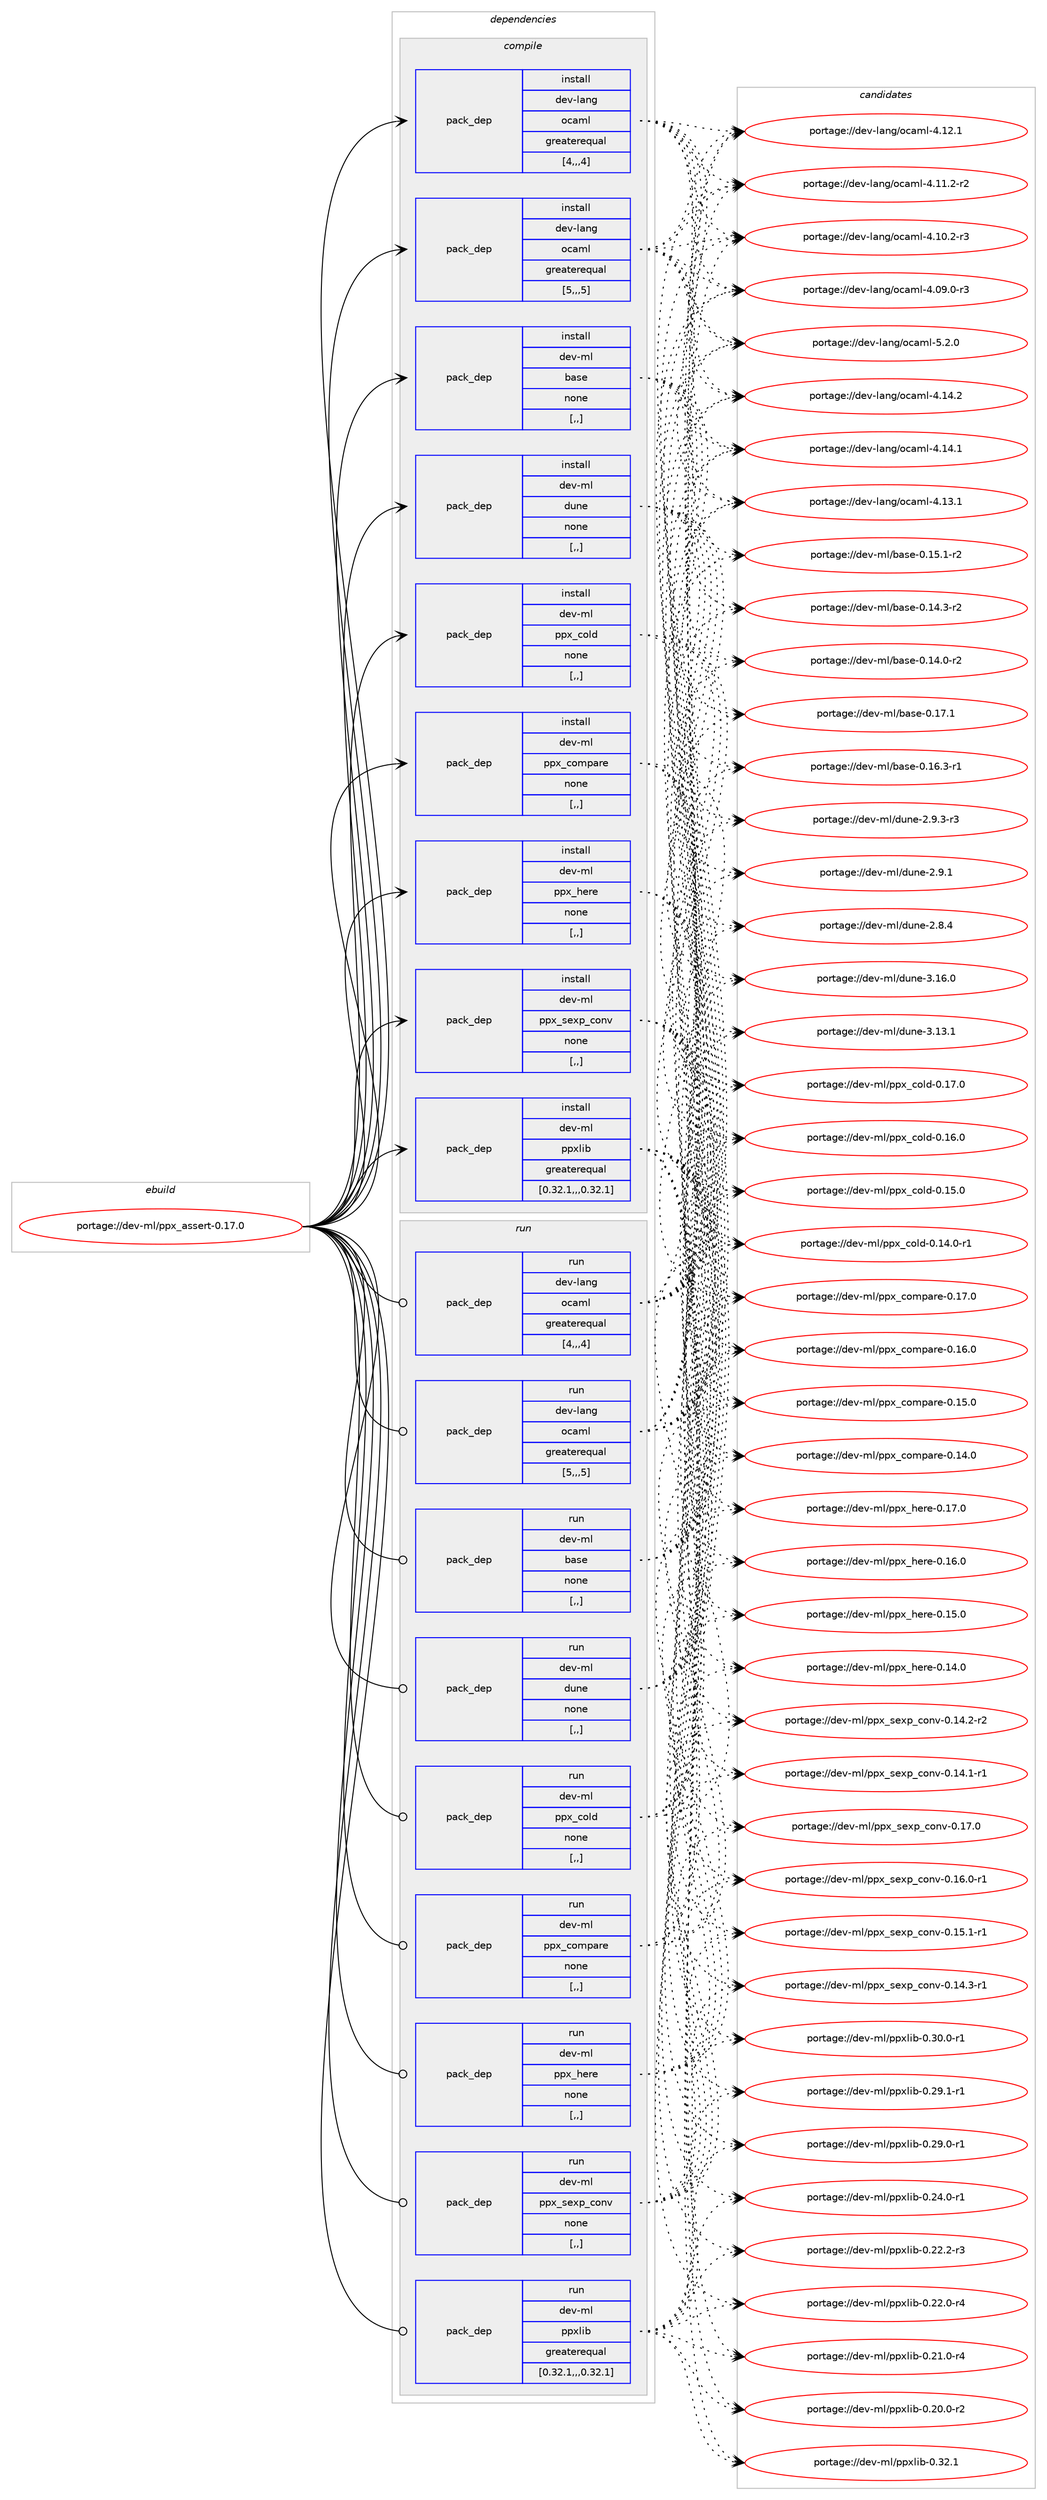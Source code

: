 digraph prolog {

# *************
# Graph options
# *************

newrank=true;
concentrate=true;
compound=true;
graph [rankdir=LR,fontname=Helvetica,fontsize=10,ranksep=1.5];#, ranksep=2.5, nodesep=0.2];
edge  [arrowhead=vee];
node  [fontname=Helvetica,fontsize=10];

# **********
# The ebuild
# **********

subgraph cluster_leftcol {
color=gray;
label=<<i>ebuild</i>>;
id [label="portage://dev-ml/ppx_assert-0.17.0", color=red, width=4, href="../dev-ml/ppx_assert-0.17.0.svg"];
}

# ****************
# The dependencies
# ****************

subgraph cluster_midcol {
color=gray;
label=<<i>dependencies</i>>;
subgraph cluster_compile {
fillcolor="#eeeeee";
style=filled;
label=<<i>compile</i>>;
subgraph pack451552 {
dependency616321 [label=<<TABLE BORDER="0" CELLBORDER="1" CELLSPACING="0" CELLPADDING="4" WIDTH="220"><TR><TD ROWSPAN="6" CELLPADDING="30">pack_dep</TD></TR><TR><TD WIDTH="110">install</TD></TR><TR><TD>dev-lang</TD></TR><TR><TD>ocaml</TD></TR><TR><TD>greaterequal</TD></TR><TR><TD>[4,,,4]</TD></TR></TABLE>>, shape=none, color=blue];
}
id:e -> dependency616321:w [weight=20,style="solid",arrowhead="vee"];
subgraph pack451553 {
dependency616322 [label=<<TABLE BORDER="0" CELLBORDER="1" CELLSPACING="0" CELLPADDING="4" WIDTH="220"><TR><TD ROWSPAN="6" CELLPADDING="30">pack_dep</TD></TR><TR><TD WIDTH="110">install</TD></TR><TR><TD>dev-lang</TD></TR><TR><TD>ocaml</TD></TR><TR><TD>greaterequal</TD></TR><TR><TD>[5,,,5]</TD></TR></TABLE>>, shape=none, color=blue];
}
id:e -> dependency616322:w [weight=20,style="solid",arrowhead="vee"];
subgraph pack451554 {
dependency616323 [label=<<TABLE BORDER="0" CELLBORDER="1" CELLSPACING="0" CELLPADDING="4" WIDTH="220"><TR><TD ROWSPAN="6" CELLPADDING="30">pack_dep</TD></TR><TR><TD WIDTH="110">install</TD></TR><TR><TD>dev-ml</TD></TR><TR><TD>base</TD></TR><TR><TD>none</TD></TR><TR><TD>[,,]</TD></TR></TABLE>>, shape=none, color=blue];
}
id:e -> dependency616323:w [weight=20,style="solid",arrowhead="vee"];
subgraph pack451555 {
dependency616324 [label=<<TABLE BORDER="0" CELLBORDER="1" CELLSPACING="0" CELLPADDING="4" WIDTH="220"><TR><TD ROWSPAN="6" CELLPADDING="30">pack_dep</TD></TR><TR><TD WIDTH="110">install</TD></TR><TR><TD>dev-ml</TD></TR><TR><TD>dune</TD></TR><TR><TD>none</TD></TR><TR><TD>[,,]</TD></TR></TABLE>>, shape=none, color=blue];
}
id:e -> dependency616324:w [weight=20,style="solid",arrowhead="vee"];
subgraph pack451556 {
dependency616325 [label=<<TABLE BORDER="0" CELLBORDER="1" CELLSPACING="0" CELLPADDING="4" WIDTH="220"><TR><TD ROWSPAN="6" CELLPADDING="30">pack_dep</TD></TR><TR><TD WIDTH="110">install</TD></TR><TR><TD>dev-ml</TD></TR><TR><TD>ppx_cold</TD></TR><TR><TD>none</TD></TR><TR><TD>[,,]</TD></TR></TABLE>>, shape=none, color=blue];
}
id:e -> dependency616325:w [weight=20,style="solid",arrowhead="vee"];
subgraph pack451557 {
dependency616326 [label=<<TABLE BORDER="0" CELLBORDER="1" CELLSPACING="0" CELLPADDING="4" WIDTH="220"><TR><TD ROWSPAN="6" CELLPADDING="30">pack_dep</TD></TR><TR><TD WIDTH="110">install</TD></TR><TR><TD>dev-ml</TD></TR><TR><TD>ppx_compare</TD></TR><TR><TD>none</TD></TR><TR><TD>[,,]</TD></TR></TABLE>>, shape=none, color=blue];
}
id:e -> dependency616326:w [weight=20,style="solid",arrowhead="vee"];
subgraph pack451558 {
dependency616327 [label=<<TABLE BORDER="0" CELLBORDER="1" CELLSPACING="0" CELLPADDING="4" WIDTH="220"><TR><TD ROWSPAN="6" CELLPADDING="30">pack_dep</TD></TR><TR><TD WIDTH="110">install</TD></TR><TR><TD>dev-ml</TD></TR><TR><TD>ppx_here</TD></TR><TR><TD>none</TD></TR><TR><TD>[,,]</TD></TR></TABLE>>, shape=none, color=blue];
}
id:e -> dependency616327:w [weight=20,style="solid",arrowhead="vee"];
subgraph pack451559 {
dependency616328 [label=<<TABLE BORDER="0" CELLBORDER="1" CELLSPACING="0" CELLPADDING="4" WIDTH="220"><TR><TD ROWSPAN="6" CELLPADDING="30">pack_dep</TD></TR><TR><TD WIDTH="110">install</TD></TR><TR><TD>dev-ml</TD></TR><TR><TD>ppx_sexp_conv</TD></TR><TR><TD>none</TD></TR><TR><TD>[,,]</TD></TR></TABLE>>, shape=none, color=blue];
}
id:e -> dependency616328:w [weight=20,style="solid",arrowhead="vee"];
subgraph pack451560 {
dependency616329 [label=<<TABLE BORDER="0" CELLBORDER="1" CELLSPACING="0" CELLPADDING="4" WIDTH="220"><TR><TD ROWSPAN="6" CELLPADDING="30">pack_dep</TD></TR><TR><TD WIDTH="110">install</TD></TR><TR><TD>dev-ml</TD></TR><TR><TD>ppxlib</TD></TR><TR><TD>greaterequal</TD></TR><TR><TD>[0.32.1,,,0.32.1]</TD></TR></TABLE>>, shape=none, color=blue];
}
id:e -> dependency616329:w [weight=20,style="solid",arrowhead="vee"];
}
subgraph cluster_compileandrun {
fillcolor="#eeeeee";
style=filled;
label=<<i>compile and run</i>>;
}
subgraph cluster_run {
fillcolor="#eeeeee";
style=filled;
label=<<i>run</i>>;
subgraph pack451561 {
dependency616330 [label=<<TABLE BORDER="0" CELLBORDER="1" CELLSPACING="0" CELLPADDING="4" WIDTH="220"><TR><TD ROWSPAN="6" CELLPADDING="30">pack_dep</TD></TR><TR><TD WIDTH="110">run</TD></TR><TR><TD>dev-lang</TD></TR><TR><TD>ocaml</TD></TR><TR><TD>greaterequal</TD></TR><TR><TD>[4,,,4]</TD></TR></TABLE>>, shape=none, color=blue];
}
id:e -> dependency616330:w [weight=20,style="solid",arrowhead="odot"];
subgraph pack451562 {
dependency616331 [label=<<TABLE BORDER="0" CELLBORDER="1" CELLSPACING="0" CELLPADDING="4" WIDTH="220"><TR><TD ROWSPAN="6" CELLPADDING="30">pack_dep</TD></TR><TR><TD WIDTH="110">run</TD></TR><TR><TD>dev-lang</TD></TR><TR><TD>ocaml</TD></TR><TR><TD>greaterequal</TD></TR><TR><TD>[5,,,5]</TD></TR></TABLE>>, shape=none, color=blue];
}
id:e -> dependency616331:w [weight=20,style="solid",arrowhead="odot"];
subgraph pack451563 {
dependency616332 [label=<<TABLE BORDER="0" CELLBORDER="1" CELLSPACING="0" CELLPADDING="4" WIDTH="220"><TR><TD ROWSPAN="6" CELLPADDING="30">pack_dep</TD></TR><TR><TD WIDTH="110">run</TD></TR><TR><TD>dev-ml</TD></TR><TR><TD>base</TD></TR><TR><TD>none</TD></TR><TR><TD>[,,]</TD></TR></TABLE>>, shape=none, color=blue];
}
id:e -> dependency616332:w [weight=20,style="solid",arrowhead="odot"];
subgraph pack451564 {
dependency616333 [label=<<TABLE BORDER="0" CELLBORDER="1" CELLSPACING="0" CELLPADDING="4" WIDTH="220"><TR><TD ROWSPAN="6" CELLPADDING="30">pack_dep</TD></TR><TR><TD WIDTH="110">run</TD></TR><TR><TD>dev-ml</TD></TR><TR><TD>dune</TD></TR><TR><TD>none</TD></TR><TR><TD>[,,]</TD></TR></TABLE>>, shape=none, color=blue];
}
id:e -> dependency616333:w [weight=20,style="solid",arrowhead="odot"];
subgraph pack451565 {
dependency616334 [label=<<TABLE BORDER="0" CELLBORDER="1" CELLSPACING="0" CELLPADDING="4" WIDTH="220"><TR><TD ROWSPAN="6" CELLPADDING="30">pack_dep</TD></TR><TR><TD WIDTH="110">run</TD></TR><TR><TD>dev-ml</TD></TR><TR><TD>ppx_cold</TD></TR><TR><TD>none</TD></TR><TR><TD>[,,]</TD></TR></TABLE>>, shape=none, color=blue];
}
id:e -> dependency616334:w [weight=20,style="solid",arrowhead="odot"];
subgraph pack451566 {
dependency616335 [label=<<TABLE BORDER="0" CELLBORDER="1" CELLSPACING="0" CELLPADDING="4" WIDTH="220"><TR><TD ROWSPAN="6" CELLPADDING="30">pack_dep</TD></TR><TR><TD WIDTH="110">run</TD></TR><TR><TD>dev-ml</TD></TR><TR><TD>ppx_compare</TD></TR><TR><TD>none</TD></TR><TR><TD>[,,]</TD></TR></TABLE>>, shape=none, color=blue];
}
id:e -> dependency616335:w [weight=20,style="solid",arrowhead="odot"];
subgraph pack451567 {
dependency616336 [label=<<TABLE BORDER="0" CELLBORDER="1" CELLSPACING="0" CELLPADDING="4" WIDTH="220"><TR><TD ROWSPAN="6" CELLPADDING="30">pack_dep</TD></TR><TR><TD WIDTH="110">run</TD></TR><TR><TD>dev-ml</TD></TR><TR><TD>ppx_here</TD></TR><TR><TD>none</TD></TR><TR><TD>[,,]</TD></TR></TABLE>>, shape=none, color=blue];
}
id:e -> dependency616336:w [weight=20,style="solid",arrowhead="odot"];
subgraph pack451568 {
dependency616337 [label=<<TABLE BORDER="0" CELLBORDER="1" CELLSPACING="0" CELLPADDING="4" WIDTH="220"><TR><TD ROWSPAN="6" CELLPADDING="30">pack_dep</TD></TR><TR><TD WIDTH="110">run</TD></TR><TR><TD>dev-ml</TD></TR><TR><TD>ppx_sexp_conv</TD></TR><TR><TD>none</TD></TR><TR><TD>[,,]</TD></TR></TABLE>>, shape=none, color=blue];
}
id:e -> dependency616337:w [weight=20,style="solid",arrowhead="odot"];
subgraph pack451569 {
dependency616338 [label=<<TABLE BORDER="0" CELLBORDER="1" CELLSPACING="0" CELLPADDING="4" WIDTH="220"><TR><TD ROWSPAN="6" CELLPADDING="30">pack_dep</TD></TR><TR><TD WIDTH="110">run</TD></TR><TR><TD>dev-ml</TD></TR><TR><TD>ppxlib</TD></TR><TR><TD>greaterequal</TD></TR><TR><TD>[0.32.1,,,0.32.1]</TD></TR></TABLE>>, shape=none, color=blue];
}
id:e -> dependency616338:w [weight=20,style="solid",arrowhead="odot"];
}
}

# **************
# The candidates
# **************

subgraph cluster_choices {
rank=same;
color=gray;
label=<<i>candidates</i>>;

subgraph choice451552 {
color=black;
nodesep=1;
choice1001011184510897110103471119997109108455346504648 [label="portage://dev-lang/ocaml-5.2.0", color=red, width=4,href="../dev-lang/ocaml-5.2.0.svg"];
choice100101118451089711010347111999710910845524649524650 [label="portage://dev-lang/ocaml-4.14.2", color=red, width=4,href="../dev-lang/ocaml-4.14.2.svg"];
choice100101118451089711010347111999710910845524649524649 [label="portage://dev-lang/ocaml-4.14.1", color=red, width=4,href="../dev-lang/ocaml-4.14.1.svg"];
choice100101118451089711010347111999710910845524649514649 [label="portage://dev-lang/ocaml-4.13.1", color=red, width=4,href="../dev-lang/ocaml-4.13.1.svg"];
choice100101118451089711010347111999710910845524649504649 [label="portage://dev-lang/ocaml-4.12.1", color=red, width=4,href="../dev-lang/ocaml-4.12.1.svg"];
choice1001011184510897110103471119997109108455246494946504511450 [label="portage://dev-lang/ocaml-4.11.2-r2", color=red, width=4,href="../dev-lang/ocaml-4.11.2-r2.svg"];
choice1001011184510897110103471119997109108455246494846504511451 [label="portage://dev-lang/ocaml-4.10.2-r3", color=red, width=4,href="../dev-lang/ocaml-4.10.2-r3.svg"];
choice1001011184510897110103471119997109108455246485746484511451 [label="portage://dev-lang/ocaml-4.09.0-r3", color=red, width=4,href="../dev-lang/ocaml-4.09.0-r3.svg"];
dependency616321:e -> choice1001011184510897110103471119997109108455346504648:w [style=dotted,weight="100"];
dependency616321:e -> choice100101118451089711010347111999710910845524649524650:w [style=dotted,weight="100"];
dependency616321:e -> choice100101118451089711010347111999710910845524649524649:w [style=dotted,weight="100"];
dependency616321:e -> choice100101118451089711010347111999710910845524649514649:w [style=dotted,weight="100"];
dependency616321:e -> choice100101118451089711010347111999710910845524649504649:w [style=dotted,weight="100"];
dependency616321:e -> choice1001011184510897110103471119997109108455246494946504511450:w [style=dotted,weight="100"];
dependency616321:e -> choice1001011184510897110103471119997109108455246494846504511451:w [style=dotted,weight="100"];
dependency616321:e -> choice1001011184510897110103471119997109108455246485746484511451:w [style=dotted,weight="100"];
}
subgraph choice451553 {
color=black;
nodesep=1;
choice1001011184510897110103471119997109108455346504648 [label="portage://dev-lang/ocaml-5.2.0", color=red, width=4,href="../dev-lang/ocaml-5.2.0.svg"];
choice100101118451089711010347111999710910845524649524650 [label="portage://dev-lang/ocaml-4.14.2", color=red, width=4,href="../dev-lang/ocaml-4.14.2.svg"];
choice100101118451089711010347111999710910845524649524649 [label="portage://dev-lang/ocaml-4.14.1", color=red, width=4,href="../dev-lang/ocaml-4.14.1.svg"];
choice100101118451089711010347111999710910845524649514649 [label="portage://dev-lang/ocaml-4.13.1", color=red, width=4,href="../dev-lang/ocaml-4.13.1.svg"];
choice100101118451089711010347111999710910845524649504649 [label="portage://dev-lang/ocaml-4.12.1", color=red, width=4,href="../dev-lang/ocaml-4.12.1.svg"];
choice1001011184510897110103471119997109108455246494946504511450 [label="portage://dev-lang/ocaml-4.11.2-r2", color=red, width=4,href="../dev-lang/ocaml-4.11.2-r2.svg"];
choice1001011184510897110103471119997109108455246494846504511451 [label="portage://dev-lang/ocaml-4.10.2-r3", color=red, width=4,href="../dev-lang/ocaml-4.10.2-r3.svg"];
choice1001011184510897110103471119997109108455246485746484511451 [label="portage://dev-lang/ocaml-4.09.0-r3", color=red, width=4,href="../dev-lang/ocaml-4.09.0-r3.svg"];
dependency616322:e -> choice1001011184510897110103471119997109108455346504648:w [style=dotted,weight="100"];
dependency616322:e -> choice100101118451089711010347111999710910845524649524650:w [style=dotted,weight="100"];
dependency616322:e -> choice100101118451089711010347111999710910845524649524649:w [style=dotted,weight="100"];
dependency616322:e -> choice100101118451089711010347111999710910845524649514649:w [style=dotted,weight="100"];
dependency616322:e -> choice100101118451089711010347111999710910845524649504649:w [style=dotted,weight="100"];
dependency616322:e -> choice1001011184510897110103471119997109108455246494946504511450:w [style=dotted,weight="100"];
dependency616322:e -> choice1001011184510897110103471119997109108455246494846504511451:w [style=dotted,weight="100"];
dependency616322:e -> choice1001011184510897110103471119997109108455246485746484511451:w [style=dotted,weight="100"];
}
subgraph choice451554 {
color=black;
nodesep=1;
choice1001011184510910847989711510145484649554649 [label="portage://dev-ml/base-0.17.1", color=red, width=4,href="../dev-ml/base-0.17.1.svg"];
choice10010111845109108479897115101454846495446514511449 [label="portage://dev-ml/base-0.16.3-r1", color=red, width=4,href="../dev-ml/base-0.16.3-r1.svg"];
choice10010111845109108479897115101454846495346494511450 [label="portage://dev-ml/base-0.15.1-r2", color=red, width=4,href="../dev-ml/base-0.15.1-r2.svg"];
choice10010111845109108479897115101454846495246514511450 [label="portage://dev-ml/base-0.14.3-r2", color=red, width=4,href="../dev-ml/base-0.14.3-r2.svg"];
choice10010111845109108479897115101454846495246484511450 [label="portage://dev-ml/base-0.14.0-r2", color=red, width=4,href="../dev-ml/base-0.14.0-r2.svg"];
dependency616323:e -> choice1001011184510910847989711510145484649554649:w [style=dotted,weight="100"];
dependency616323:e -> choice10010111845109108479897115101454846495446514511449:w [style=dotted,weight="100"];
dependency616323:e -> choice10010111845109108479897115101454846495346494511450:w [style=dotted,weight="100"];
dependency616323:e -> choice10010111845109108479897115101454846495246514511450:w [style=dotted,weight="100"];
dependency616323:e -> choice10010111845109108479897115101454846495246484511450:w [style=dotted,weight="100"];
}
subgraph choice451555 {
color=black;
nodesep=1;
choice100101118451091084710011711010145514649544648 [label="portage://dev-ml/dune-3.16.0", color=red, width=4,href="../dev-ml/dune-3.16.0.svg"];
choice100101118451091084710011711010145514649514649 [label="portage://dev-ml/dune-3.13.1", color=red, width=4,href="../dev-ml/dune-3.13.1.svg"];
choice10010111845109108471001171101014550465746514511451 [label="portage://dev-ml/dune-2.9.3-r3", color=red, width=4,href="../dev-ml/dune-2.9.3-r3.svg"];
choice1001011184510910847100117110101455046574649 [label="portage://dev-ml/dune-2.9.1", color=red, width=4,href="../dev-ml/dune-2.9.1.svg"];
choice1001011184510910847100117110101455046564652 [label="portage://dev-ml/dune-2.8.4", color=red, width=4,href="../dev-ml/dune-2.8.4.svg"];
dependency616324:e -> choice100101118451091084710011711010145514649544648:w [style=dotted,weight="100"];
dependency616324:e -> choice100101118451091084710011711010145514649514649:w [style=dotted,weight="100"];
dependency616324:e -> choice10010111845109108471001171101014550465746514511451:w [style=dotted,weight="100"];
dependency616324:e -> choice1001011184510910847100117110101455046574649:w [style=dotted,weight="100"];
dependency616324:e -> choice1001011184510910847100117110101455046564652:w [style=dotted,weight="100"];
}
subgraph choice451556 {
color=black;
nodesep=1;
choice1001011184510910847112112120959911110810045484649554648 [label="portage://dev-ml/ppx_cold-0.17.0", color=red, width=4,href="../dev-ml/ppx_cold-0.17.0.svg"];
choice1001011184510910847112112120959911110810045484649544648 [label="portage://dev-ml/ppx_cold-0.16.0", color=red, width=4,href="../dev-ml/ppx_cold-0.16.0.svg"];
choice1001011184510910847112112120959911110810045484649534648 [label="portage://dev-ml/ppx_cold-0.15.0", color=red, width=4,href="../dev-ml/ppx_cold-0.15.0.svg"];
choice10010111845109108471121121209599111108100454846495246484511449 [label="portage://dev-ml/ppx_cold-0.14.0-r1", color=red, width=4,href="../dev-ml/ppx_cold-0.14.0-r1.svg"];
dependency616325:e -> choice1001011184510910847112112120959911110810045484649554648:w [style=dotted,weight="100"];
dependency616325:e -> choice1001011184510910847112112120959911110810045484649544648:w [style=dotted,weight="100"];
dependency616325:e -> choice1001011184510910847112112120959911110810045484649534648:w [style=dotted,weight="100"];
dependency616325:e -> choice10010111845109108471121121209599111108100454846495246484511449:w [style=dotted,weight="100"];
}
subgraph choice451557 {
color=black;
nodesep=1;
choice100101118451091084711211212095991111091129711410145484649554648 [label="portage://dev-ml/ppx_compare-0.17.0", color=red, width=4,href="../dev-ml/ppx_compare-0.17.0.svg"];
choice100101118451091084711211212095991111091129711410145484649544648 [label="portage://dev-ml/ppx_compare-0.16.0", color=red, width=4,href="../dev-ml/ppx_compare-0.16.0.svg"];
choice100101118451091084711211212095991111091129711410145484649534648 [label="portage://dev-ml/ppx_compare-0.15.0", color=red, width=4,href="../dev-ml/ppx_compare-0.15.0.svg"];
choice100101118451091084711211212095991111091129711410145484649524648 [label="portage://dev-ml/ppx_compare-0.14.0", color=red, width=4,href="../dev-ml/ppx_compare-0.14.0.svg"];
dependency616326:e -> choice100101118451091084711211212095991111091129711410145484649554648:w [style=dotted,weight="100"];
dependency616326:e -> choice100101118451091084711211212095991111091129711410145484649544648:w [style=dotted,weight="100"];
dependency616326:e -> choice100101118451091084711211212095991111091129711410145484649534648:w [style=dotted,weight="100"];
dependency616326:e -> choice100101118451091084711211212095991111091129711410145484649524648:w [style=dotted,weight="100"];
}
subgraph choice451558 {
color=black;
nodesep=1;
choice10010111845109108471121121209510410111410145484649554648 [label="portage://dev-ml/ppx_here-0.17.0", color=red, width=4,href="../dev-ml/ppx_here-0.17.0.svg"];
choice10010111845109108471121121209510410111410145484649544648 [label="portage://dev-ml/ppx_here-0.16.0", color=red, width=4,href="../dev-ml/ppx_here-0.16.0.svg"];
choice10010111845109108471121121209510410111410145484649534648 [label="portage://dev-ml/ppx_here-0.15.0", color=red, width=4,href="../dev-ml/ppx_here-0.15.0.svg"];
choice10010111845109108471121121209510410111410145484649524648 [label="portage://dev-ml/ppx_here-0.14.0", color=red, width=4,href="../dev-ml/ppx_here-0.14.0.svg"];
dependency616327:e -> choice10010111845109108471121121209510410111410145484649554648:w [style=dotted,weight="100"];
dependency616327:e -> choice10010111845109108471121121209510410111410145484649544648:w [style=dotted,weight="100"];
dependency616327:e -> choice10010111845109108471121121209510410111410145484649534648:w [style=dotted,weight="100"];
dependency616327:e -> choice10010111845109108471121121209510410111410145484649524648:w [style=dotted,weight="100"];
}
subgraph choice451559 {
color=black;
nodesep=1;
choice100101118451091084711211212095115101120112959911111011845484649554648 [label="portage://dev-ml/ppx_sexp_conv-0.17.0", color=red, width=4,href="../dev-ml/ppx_sexp_conv-0.17.0.svg"];
choice1001011184510910847112112120951151011201129599111110118454846495446484511449 [label="portage://dev-ml/ppx_sexp_conv-0.16.0-r1", color=red, width=4,href="../dev-ml/ppx_sexp_conv-0.16.0-r1.svg"];
choice1001011184510910847112112120951151011201129599111110118454846495346494511449 [label="portage://dev-ml/ppx_sexp_conv-0.15.1-r1", color=red, width=4,href="../dev-ml/ppx_sexp_conv-0.15.1-r1.svg"];
choice1001011184510910847112112120951151011201129599111110118454846495246514511449 [label="portage://dev-ml/ppx_sexp_conv-0.14.3-r1", color=red, width=4,href="../dev-ml/ppx_sexp_conv-0.14.3-r1.svg"];
choice1001011184510910847112112120951151011201129599111110118454846495246504511450 [label="portage://dev-ml/ppx_sexp_conv-0.14.2-r2", color=red, width=4,href="../dev-ml/ppx_sexp_conv-0.14.2-r2.svg"];
choice1001011184510910847112112120951151011201129599111110118454846495246494511449 [label="portage://dev-ml/ppx_sexp_conv-0.14.1-r1", color=red, width=4,href="../dev-ml/ppx_sexp_conv-0.14.1-r1.svg"];
dependency616328:e -> choice100101118451091084711211212095115101120112959911111011845484649554648:w [style=dotted,weight="100"];
dependency616328:e -> choice1001011184510910847112112120951151011201129599111110118454846495446484511449:w [style=dotted,weight="100"];
dependency616328:e -> choice1001011184510910847112112120951151011201129599111110118454846495346494511449:w [style=dotted,weight="100"];
dependency616328:e -> choice1001011184510910847112112120951151011201129599111110118454846495246514511449:w [style=dotted,weight="100"];
dependency616328:e -> choice1001011184510910847112112120951151011201129599111110118454846495246504511450:w [style=dotted,weight="100"];
dependency616328:e -> choice1001011184510910847112112120951151011201129599111110118454846495246494511449:w [style=dotted,weight="100"];
}
subgraph choice451560 {
color=black;
nodesep=1;
choice10010111845109108471121121201081059845484651504649 [label="portage://dev-ml/ppxlib-0.32.1", color=red, width=4,href="../dev-ml/ppxlib-0.32.1.svg"];
choice100101118451091084711211212010810598454846514846484511449 [label="portage://dev-ml/ppxlib-0.30.0-r1", color=red, width=4,href="../dev-ml/ppxlib-0.30.0-r1.svg"];
choice100101118451091084711211212010810598454846505746494511449 [label="portage://dev-ml/ppxlib-0.29.1-r1", color=red, width=4,href="../dev-ml/ppxlib-0.29.1-r1.svg"];
choice100101118451091084711211212010810598454846505746484511449 [label="portage://dev-ml/ppxlib-0.29.0-r1", color=red, width=4,href="../dev-ml/ppxlib-0.29.0-r1.svg"];
choice100101118451091084711211212010810598454846505246484511449 [label="portage://dev-ml/ppxlib-0.24.0-r1", color=red, width=4,href="../dev-ml/ppxlib-0.24.0-r1.svg"];
choice100101118451091084711211212010810598454846505046504511451 [label="portage://dev-ml/ppxlib-0.22.2-r3", color=red, width=4,href="../dev-ml/ppxlib-0.22.2-r3.svg"];
choice100101118451091084711211212010810598454846505046484511452 [label="portage://dev-ml/ppxlib-0.22.0-r4", color=red, width=4,href="../dev-ml/ppxlib-0.22.0-r4.svg"];
choice100101118451091084711211212010810598454846504946484511452 [label="portage://dev-ml/ppxlib-0.21.0-r4", color=red, width=4,href="../dev-ml/ppxlib-0.21.0-r4.svg"];
choice100101118451091084711211212010810598454846504846484511450 [label="portage://dev-ml/ppxlib-0.20.0-r2", color=red, width=4,href="../dev-ml/ppxlib-0.20.0-r2.svg"];
dependency616329:e -> choice10010111845109108471121121201081059845484651504649:w [style=dotted,weight="100"];
dependency616329:e -> choice100101118451091084711211212010810598454846514846484511449:w [style=dotted,weight="100"];
dependency616329:e -> choice100101118451091084711211212010810598454846505746494511449:w [style=dotted,weight="100"];
dependency616329:e -> choice100101118451091084711211212010810598454846505746484511449:w [style=dotted,weight="100"];
dependency616329:e -> choice100101118451091084711211212010810598454846505246484511449:w [style=dotted,weight="100"];
dependency616329:e -> choice100101118451091084711211212010810598454846505046504511451:w [style=dotted,weight="100"];
dependency616329:e -> choice100101118451091084711211212010810598454846505046484511452:w [style=dotted,weight="100"];
dependency616329:e -> choice100101118451091084711211212010810598454846504946484511452:w [style=dotted,weight="100"];
dependency616329:e -> choice100101118451091084711211212010810598454846504846484511450:w [style=dotted,weight="100"];
}
subgraph choice451561 {
color=black;
nodesep=1;
choice1001011184510897110103471119997109108455346504648 [label="portage://dev-lang/ocaml-5.2.0", color=red, width=4,href="../dev-lang/ocaml-5.2.0.svg"];
choice100101118451089711010347111999710910845524649524650 [label="portage://dev-lang/ocaml-4.14.2", color=red, width=4,href="../dev-lang/ocaml-4.14.2.svg"];
choice100101118451089711010347111999710910845524649524649 [label="portage://dev-lang/ocaml-4.14.1", color=red, width=4,href="../dev-lang/ocaml-4.14.1.svg"];
choice100101118451089711010347111999710910845524649514649 [label="portage://dev-lang/ocaml-4.13.1", color=red, width=4,href="../dev-lang/ocaml-4.13.1.svg"];
choice100101118451089711010347111999710910845524649504649 [label="portage://dev-lang/ocaml-4.12.1", color=red, width=4,href="../dev-lang/ocaml-4.12.1.svg"];
choice1001011184510897110103471119997109108455246494946504511450 [label="portage://dev-lang/ocaml-4.11.2-r2", color=red, width=4,href="../dev-lang/ocaml-4.11.2-r2.svg"];
choice1001011184510897110103471119997109108455246494846504511451 [label="portage://dev-lang/ocaml-4.10.2-r3", color=red, width=4,href="../dev-lang/ocaml-4.10.2-r3.svg"];
choice1001011184510897110103471119997109108455246485746484511451 [label="portage://dev-lang/ocaml-4.09.0-r3", color=red, width=4,href="../dev-lang/ocaml-4.09.0-r3.svg"];
dependency616330:e -> choice1001011184510897110103471119997109108455346504648:w [style=dotted,weight="100"];
dependency616330:e -> choice100101118451089711010347111999710910845524649524650:w [style=dotted,weight="100"];
dependency616330:e -> choice100101118451089711010347111999710910845524649524649:w [style=dotted,weight="100"];
dependency616330:e -> choice100101118451089711010347111999710910845524649514649:w [style=dotted,weight="100"];
dependency616330:e -> choice100101118451089711010347111999710910845524649504649:w [style=dotted,weight="100"];
dependency616330:e -> choice1001011184510897110103471119997109108455246494946504511450:w [style=dotted,weight="100"];
dependency616330:e -> choice1001011184510897110103471119997109108455246494846504511451:w [style=dotted,weight="100"];
dependency616330:e -> choice1001011184510897110103471119997109108455246485746484511451:w [style=dotted,weight="100"];
}
subgraph choice451562 {
color=black;
nodesep=1;
choice1001011184510897110103471119997109108455346504648 [label="portage://dev-lang/ocaml-5.2.0", color=red, width=4,href="../dev-lang/ocaml-5.2.0.svg"];
choice100101118451089711010347111999710910845524649524650 [label="portage://dev-lang/ocaml-4.14.2", color=red, width=4,href="../dev-lang/ocaml-4.14.2.svg"];
choice100101118451089711010347111999710910845524649524649 [label="portage://dev-lang/ocaml-4.14.1", color=red, width=4,href="../dev-lang/ocaml-4.14.1.svg"];
choice100101118451089711010347111999710910845524649514649 [label="portage://dev-lang/ocaml-4.13.1", color=red, width=4,href="../dev-lang/ocaml-4.13.1.svg"];
choice100101118451089711010347111999710910845524649504649 [label="portage://dev-lang/ocaml-4.12.1", color=red, width=4,href="../dev-lang/ocaml-4.12.1.svg"];
choice1001011184510897110103471119997109108455246494946504511450 [label="portage://dev-lang/ocaml-4.11.2-r2", color=red, width=4,href="../dev-lang/ocaml-4.11.2-r2.svg"];
choice1001011184510897110103471119997109108455246494846504511451 [label="portage://dev-lang/ocaml-4.10.2-r3", color=red, width=4,href="../dev-lang/ocaml-4.10.2-r3.svg"];
choice1001011184510897110103471119997109108455246485746484511451 [label="portage://dev-lang/ocaml-4.09.0-r3", color=red, width=4,href="../dev-lang/ocaml-4.09.0-r3.svg"];
dependency616331:e -> choice1001011184510897110103471119997109108455346504648:w [style=dotted,weight="100"];
dependency616331:e -> choice100101118451089711010347111999710910845524649524650:w [style=dotted,weight="100"];
dependency616331:e -> choice100101118451089711010347111999710910845524649524649:w [style=dotted,weight="100"];
dependency616331:e -> choice100101118451089711010347111999710910845524649514649:w [style=dotted,weight="100"];
dependency616331:e -> choice100101118451089711010347111999710910845524649504649:w [style=dotted,weight="100"];
dependency616331:e -> choice1001011184510897110103471119997109108455246494946504511450:w [style=dotted,weight="100"];
dependency616331:e -> choice1001011184510897110103471119997109108455246494846504511451:w [style=dotted,weight="100"];
dependency616331:e -> choice1001011184510897110103471119997109108455246485746484511451:w [style=dotted,weight="100"];
}
subgraph choice451563 {
color=black;
nodesep=1;
choice1001011184510910847989711510145484649554649 [label="portage://dev-ml/base-0.17.1", color=red, width=4,href="../dev-ml/base-0.17.1.svg"];
choice10010111845109108479897115101454846495446514511449 [label="portage://dev-ml/base-0.16.3-r1", color=red, width=4,href="../dev-ml/base-0.16.3-r1.svg"];
choice10010111845109108479897115101454846495346494511450 [label="portage://dev-ml/base-0.15.1-r2", color=red, width=4,href="../dev-ml/base-0.15.1-r2.svg"];
choice10010111845109108479897115101454846495246514511450 [label="portage://dev-ml/base-0.14.3-r2", color=red, width=4,href="../dev-ml/base-0.14.3-r2.svg"];
choice10010111845109108479897115101454846495246484511450 [label="portage://dev-ml/base-0.14.0-r2", color=red, width=4,href="../dev-ml/base-0.14.0-r2.svg"];
dependency616332:e -> choice1001011184510910847989711510145484649554649:w [style=dotted,weight="100"];
dependency616332:e -> choice10010111845109108479897115101454846495446514511449:w [style=dotted,weight="100"];
dependency616332:e -> choice10010111845109108479897115101454846495346494511450:w [style=dotted,weight="100"];
dependency616332:e -> choice10010111845109108479897115101454846495246514511450:w [style=dotted,weight="100"];
dependency616332:e -> choice10010111845109108479897115101454846495246484511450:w [style=dotted,weight="100"];
}
subgraph choice451564 {
color=black;
nodesep=1;
choice100101118451091084710011711010145514649544648 [label="portage://dev-ml/dune-3.16.0", color=red, width=4,href="../dev-ml/dune-3.16.0.svg"];
choice100101118451091084710011711010145514649514649 [label="portage://dev-ml/dune-3.13.1", color=red, width=4,href="../dev-ml/dune-3.13.1.svg"];
choice10010111845109108471001171101014550465746514511451 [label="portage://dev-ml/dune-2.9.3-r3", color=red, width=4,href="../dev-ml/dune-2.9.3-r3.svg"];
choice1001011184510910847100117110101455046574649 [label="portage://dev-ml/dune-2.9.1", color=red, width=4,href="../dev-ml/dune-2.9.1.svg"];
choice1001011184510910847100117110101455046564652 [label="portage://dev-ml/dune-2.8.4", color=red, width=4,href="../dev-ml/dune-2.8.4.svg"];
dependency616333:e -> choice100101118451091084710011711010145514649544648:w [style=dotted,weight="100"];
dependency616333:e -> choice100101118451091084710011711010145514649514649:w [style=dotted,weight="100"];
dependency616333:e -> choice10010111845109108471001171101014550465746514511451:w [style=dotted,weight="100"];
dependency616333:e -> choice1001011184510910847100117110101455046574649:w [style=dotted,weight="100"];
dependency616333:e -> choice1001011184510910847100117110101455046564652:w [style=dotted,weight="100"];
}
subgraph choice451565 {
color=black;
nodesep=1;
choice1001011184510910847112112120959911110810045484649554648 [label="portage://dev-ml/ppx_cold-0.17.0", color=red, width=4,href="../dev-ml/ppx_cold-0.17.0.svg"];
choice1001011184510910847112112120959911110810045484649544648 [label="portage://dev-ml/ppx_cold-0.16.0", color=red, width=4,href="../dev-ml/ppx_cold-0.16.0.svg"];
choice1001011184510910847112112120959911110810045484649534648 [label="portage://dev-ml/ppx_cold-0.15.0", color=red, width=4,href="../dev-ml/ppx_cold-0.15.0.svg"];
choice10010111845109108471121121209599111108100454846495246484511449 [label="portage://dev-ml/ppx_cold-0.14.0-r1", color=red, width=4,href="../dev-ml/ppx_cold-0.14.0-r1.svg"];
dependency616334:e -> choice1001011184510910847112112120959911110810045484649554648:w [style=dotted,weight="100"];
dependency616334:e -> choice1001011184510910847112112120959911110810045484649544648:w [style=dotted,weight="100"];
dependency616334:e -> choice1001011184510910847112112120959911110810045484649534648:w [style=dotted,weight="100"];
dependency616334:e -> choice10010111845109108471121121209599111108100454846495246484511449:w [style=dotted,weight="100"];
}
subgraph choice451566 {
color=black;
nodesep=1;
choice100101118451091084711211212095991111091129711410145484649554648 [label="portage://dev-ml/ppx_compare-0.17.0", color=red, width=4,href="../dev-ml/ppx_compare-0.17.0.svg"];
choice100101118451091084711211212095991111091129711410145484649544648 [label="portage://dev-ml/ppx_compare-0.16.0", color=red, width=4,href="../dev-ml/ppx_compare-0.16.0.svg"];
choice100101118451091084711211212095991111091129711410145484649534648 [label="portage://dev-ml/ppx_compare-0.15.0", color=red, width=4,href="../dev-ml/ppx_compare-0.15.0.svg"];
choice100101118451091084711211212095991111091129711410145484649524648 [label="portage://dev-ml/ppx_compare-0.14.0", color=red, width=4,href="../dev-ml/ppx_compare-0.14.0.svg"];
dependency616335:e -> choice100101118451091084711211212095991111091129711410145484649554648:w [style=dotted,weight="100"];
dependency616335:e -> choice100101118451091084711211212095991111091129711410145484649544648:w [style=dotted,weight="100"];
dependency616335:e -> choice100101118451091084711211212095991111091129711410145484649534648:w [style=dotted,weight="100"];
dependency616335:e -> choice100101118451091084711211212095991111091129711410145484649524648:w [style=dotted,weight="100"];
}
subgraph choice451567 {
color=black;
nodesep=1;
choice10010111845109108471121121209510410111410145484649554648 [label="portage://dev-ml/ppx_here-0.17.0", color=red, width=4,href="../dev-ml/ppx_here-0.17.0.svg"];
choice10010111845109108471121121209510410111410145484649544648 [label="portage://dev-ml/ppx_here-0.16.0", color=red, width=4,href="../dev-ml/ppx_here-0.16.0.svg"];
choice10010111845109108471121121209510410111410145484649534648 [label="portage://dev-ml/ppx_here-0.15.0", color=red, width=4,href="../dev-ml/ppx_here-0.15.0.svg"];
choice10010111845109108471121121209510410111410145484649524648 [label="portage://dev-ml/ppx_here-0.14.0", color=red, width=4,href="../dev-ml/ppx_here-0.14.0.svg"];
dependency616336:e -> choice10010111845109108471121121209510410111410145484649554648:w [style=dotted,weight="100"];
dependency616336:e -> choice10010111845109108471121121209510410111410145484649544648:w [style=dotted,weight="100"];
dependency616336:e -> choice10010111845109108471121121209510410111410145484649534648:w [style=dotted,weight="100"];
dependency616336:e -> choice10010111845109108471121121209510410111410145484649524648:w [style=dotted,weight="100"];
}
subgraph choice451568 {
color=black;
nodesep=1;
choice100101118451091084711211212095115101120112959911111011845484649554648 [label="portage://dev-ml/ppx_sexp_conv-0.17.0", color=red, width=4,href="../dev-ml/ppx_sexp_conv-0.17.0.svg"];
choice1001011184510910847112112120951151011201129599111110118454846495446484511449 [label="portage://dev-ml/ppx_sexp_conv-0.16.0-r1", color=red, width=4,href="../dev-ml/ppx_sexp_conv-0.16.0-r1.svg"];
choice1001011184510910847112112120951151011201129599111110118454846495346494511449 [label="portage://dev-ml/ppx_sexp_conv-0.15.1-r1", color=red, width=4,href="../dev-ml/ppx_sexp_conv-0.15.1-r1.svg"];
choice1001011184510910847112112120951151011201129599111110118454846495246514511449 [label="portage://dev-ml/ppx_sexp_conv-0.14.3-r1", color=red, width=4,href="../dev-ml/ppx_sexp_conv-0.14.3-r1.svg"];
choice1001011184510910847112112120951151011201129599111110118454846495246504511450 [label="portage://dev-ml/ppx_sexp_conv-0.14.2-r2", color=red, width=4,href="../dev-ml/ppx_sexp_conv-0.14.2-r2.svg"];
choice1001011184510910847112112120951151011201129599111110118454846495246494511449 [label="portage://dev-ml/ppx_sexp_conv-0.14.1-r1", color=red, width=4,href="../dev-ml/ppx_sexp_conv-0.14.1-r1.svg"];
dependency616337:e -> choice100101118451091084711211212095115101120112959911111011845484649554648:w [style=dotted,weight="100"];
dependency616337:e -> choice1001011184510910847112112120951151011201129599111110118454846495446484511449:w [style=dotted,weight="100"];
dependency616337:e -> choice1001011184510910847112112120951151011201129599111110118454846495346494511449:w [style=dotted,weight="100"];
dependency616337:e -> choice1001011184510910847112112120951151011201129599111110118454846495246514511449:w [style=dotted,weight="100"];
dependency616337:e -> choice1001011184510910847112112120951151011201129599111110118454846495246504511450:w [style=dotted,weight="100"];
dependency616337:e -> choice1001011184510910847112112120951151011201129599111110118454846495246494511449:w [style=dotted,weight="100"];
}
subgraph choice451569 {
color=black;
nodesep=1;
choice10010111845109108471121121201081059845484651504649 [label="portage://dev-ml/ppxlib-0.32.1", color=red, width=4,href="../dev-ml/ppxlib-0.32.1.svg"];
choice100101118451091084711211212010810598454846514846484511449 [label="portage://dev-ml/ppxlib-0.30.0-r1", color=red, width=4,href="../dev-ml/ppxlib-0.30.0-r1.svg"];
choice100101118451091084711211212010810598454846505746494511449 [label="portage://dev-ml/ppxlib-0.29.1-r1", color=red, width=4,href="../dev-ml/ppxlib-0.29.1-r1.svg"];
choice100101118451091084711211212010810598454846505746484511449 [label="portage://dev-ml/ppxlib-0.29.0-r1", color=red, width=4,href="../dev-ml/ppxlib-0.29.0-r1.svg"];
choice100101118451091084711211212010810598454846505246484511449 [label="portage://dev-ml/ppxlib-0.24.0-r1", color=red, width=4,href="../dev-ml/ppxlib-0.24.0-r1.svg"];
choice100101118451091084711211212010810598454846505046504511451 [label="portage://dev-ml/ppxlib-0.22.2-r3", color=red, width=4,href="../dev-ml/ppxlib-0.22.2-r3.svg"];
choice100101118451091084711211212010810598454846505046484511452 [label="portage://dev-ml/ppxlib-0.22.0-r4", color=red, width=4,href="../dev-ml/ppxlib-0.22.0-r4.svg"];
choice100101118451091084711211212010810598454846504946484511452 [label="portage://dev-ml/ppxlib-0.21.0-r4", color=red, width=4,href="../dev-ml/ppxlib-0.21.0-r4.svg"];
choice100101118451091084711211212010810598454846504846484511450 [label="portage://dev-ml/ppxlib-0.20.0-r2", color=red, width=4,href="../dev-ml/ppxlib-0.20.0-r2.svg"];
dependency616338:e -> choice10010111845109108471121121201081059845484651504649:w [style=dotted,weight="100"];
dependency616338:e -> choice100101118451091084711211212010810598454846514846484511449:w [style=dotted,weight="100"];
dependency616338:e -> choice100101118451091084711211212010810598454846505746494511449:w [style=dotted,weight="100"];
dependency616338:e -> choice100101118451091084711211212010810598454846505746484511449:w [style=dotted,weight="100"];
dependency616338:e -> choice100101118451091084711211212010810598454846505246484511449:w [style=dotted,weight="100"];
dependency616338:e -> choice100101118451091084711211212010810598454846505046504511451:w [style=dotted,weight="100"];
dependency616338:e -> choice100101118451091084711211212010810598454846505046484511452:w [style=dotted,weight="100"];
dependency616338:e -> choice100101118451091084711211212010810598454846504946484511452:w [style=dotted,weight="100"];
dependency616338:e -> choice100101118451091084711211212010810598454846504846484511450:w [style=dotted,weight="100"];
}
}

}
